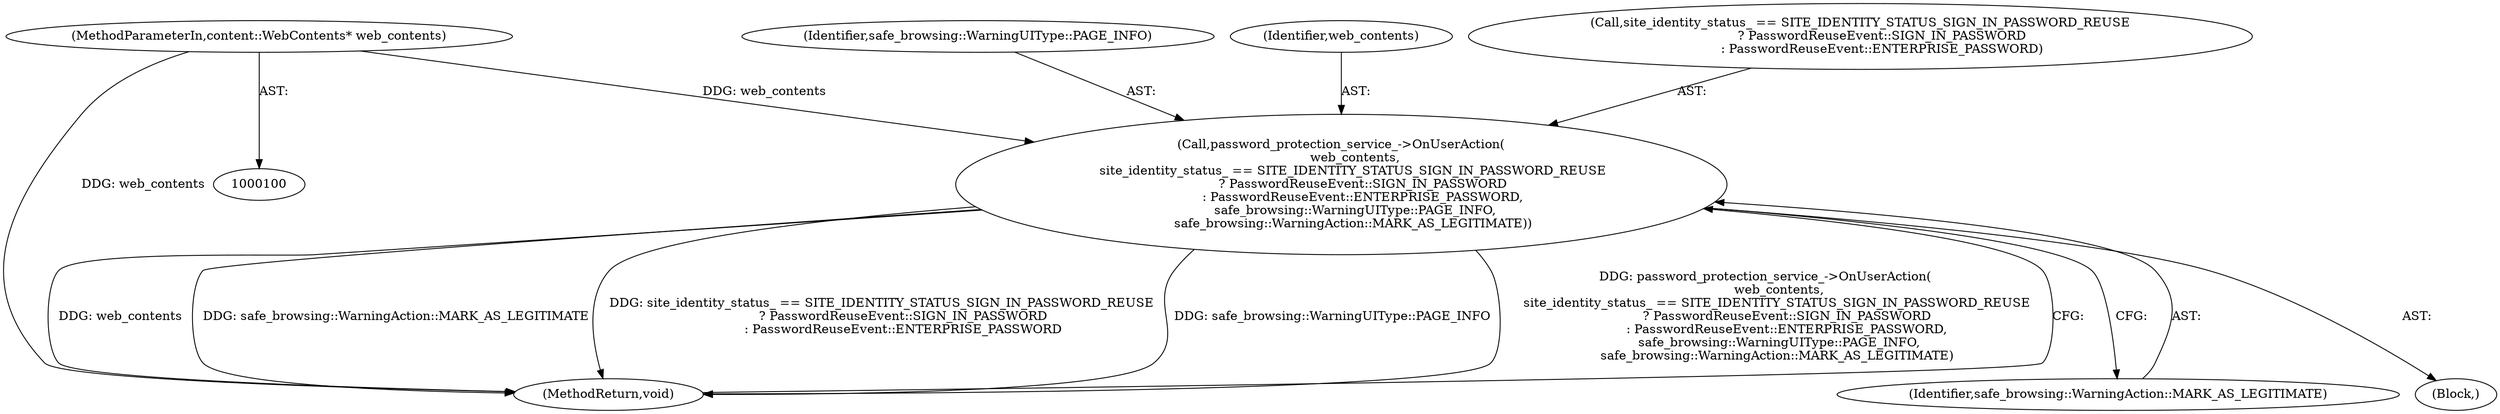 digraph "0_Chrome_7cde8513c12a6e8ec5d1d1eb1cfd078d9adad3ef_2@pointer" {
"1000101" [label="(MethodParameterIn,content::WebContents* web_contents)"];
"1000113" [label="(Call,password_protection_service_->OnUserAction(\n       web_contents,\n      site_identity_status_ == SITE_IDENTITY_STATUS_SIGN_IN_PASSWORD_REUSE\n           ? PasswordReuseEvent::SIGN_IN_PASSWORD\n           : PasswordReuseEvent::ENTERPRISE_PASSWORD,\n       safe_browsing::WarningUIType::PAGE_INFO,\n      safe_browsing::WarningAction::MARK_AS_LEGITIMATE))"];
"1000102" [label="(Block,)"];
"1000113" [label="(Call,password_protection_service_->OnUserAction(\n       web_contents,\n      site_identity_status_ == SITE_IDENTITY_STATUS_SIGN_IN_PASSWORD_REUSE\n           ? PasswordReuseEvent::SIGN_IN_PASSWORD\n           : PasswordReuseEvent::ENTERPRISE_PASSWORD,\n       safe_browsing::WarningUIType::PAGE_INFO,\n      safe_browsing::WarningAction::MARK_AS_LEGITIMATE))"];
"1000123" [label="(MethodReturn,void)"];
"1000121" [label="(Identifier,safe_browsing::WarningUIType::PAGE_INFO)"];
"1000101" [label="(MethodParameterIn,content::WebContents* web_contents)"];
"1000114" [label="(Identifier,web_contents)"];
"1000122" [label="(Identifier,safe_browsing::WarningAction::MARK_AS_LEGITIMATE)"];
"1000115" [label="(Call,site_identity_status_ == SITE_IDENTITY_STATUS_SIGN_IN_PASSWORD_REUSE\n           ? PasswordReuseEvent::SIGN_IN_PASSWORD\n           : PasswordReuseEvent::ENTERPRISE_PASSWORD)"];
"1000101" -> "1000100"  [label="AST: "];
"1000101" -> "1000123"  [label="DDG: web_contents"];
"1000101" -> "1000113"  [label="DDG: web_contents"];
"1000113" -> "1000102"  [label="AST: "];
"1000113" -> "1000122"  [label="CFG: "];
"1000114" -> "1000113"  [label="AST: "];
"1000115" -> "1000113"  [label="AST: "];
"1000121" -> "1000113"  [label="AST: "];
"1000122" -> "1000113"  [label="AST: "];
"1000123" -> "1000113"  [label="CFG: "];
"1000113" -> "1000123"  [label="DDG: web_contents"];
"1000113" -> "1000123"  [label="DDG: safe_browsing::WarningAction::MARK_AS_LEGITIMATE"];
"1000113" -> "1000123"  [label="DDG: site_identity_status_ == SITE_IDENTITY_STATUS_SIGN_IN_PASSWORD_REUSE\n           ? PasswordReuseEvent::SIGN_IN_PASSWORD\n           : PasswordReuseEvent::ENTERPRISE_PASSWORD"];
"1000113" -> "1000123"  [label="DDG: safe_browsing::WarningUIType::PAGE_INFO"];
"1000113" -> "1000123"  [label="DDG: password_protection_service_->OnUserAction(\n       web_contents,\n      site_identity_status_ == SITE_IDENTITY_STATUS_SIGN_IN_PASSWORD_REUSE\n           ? PasswordReuseEvent::SIGN_IN_PASSWORD\n           : PasswordReuseEvent::ENTERPRISE_PASSWORD,\n       safe_browsing::WarningUIType::PAGE_INFO,\n      safe_browsing::WarningAction::MARK_AS_LEGITIMATE)"];
}

